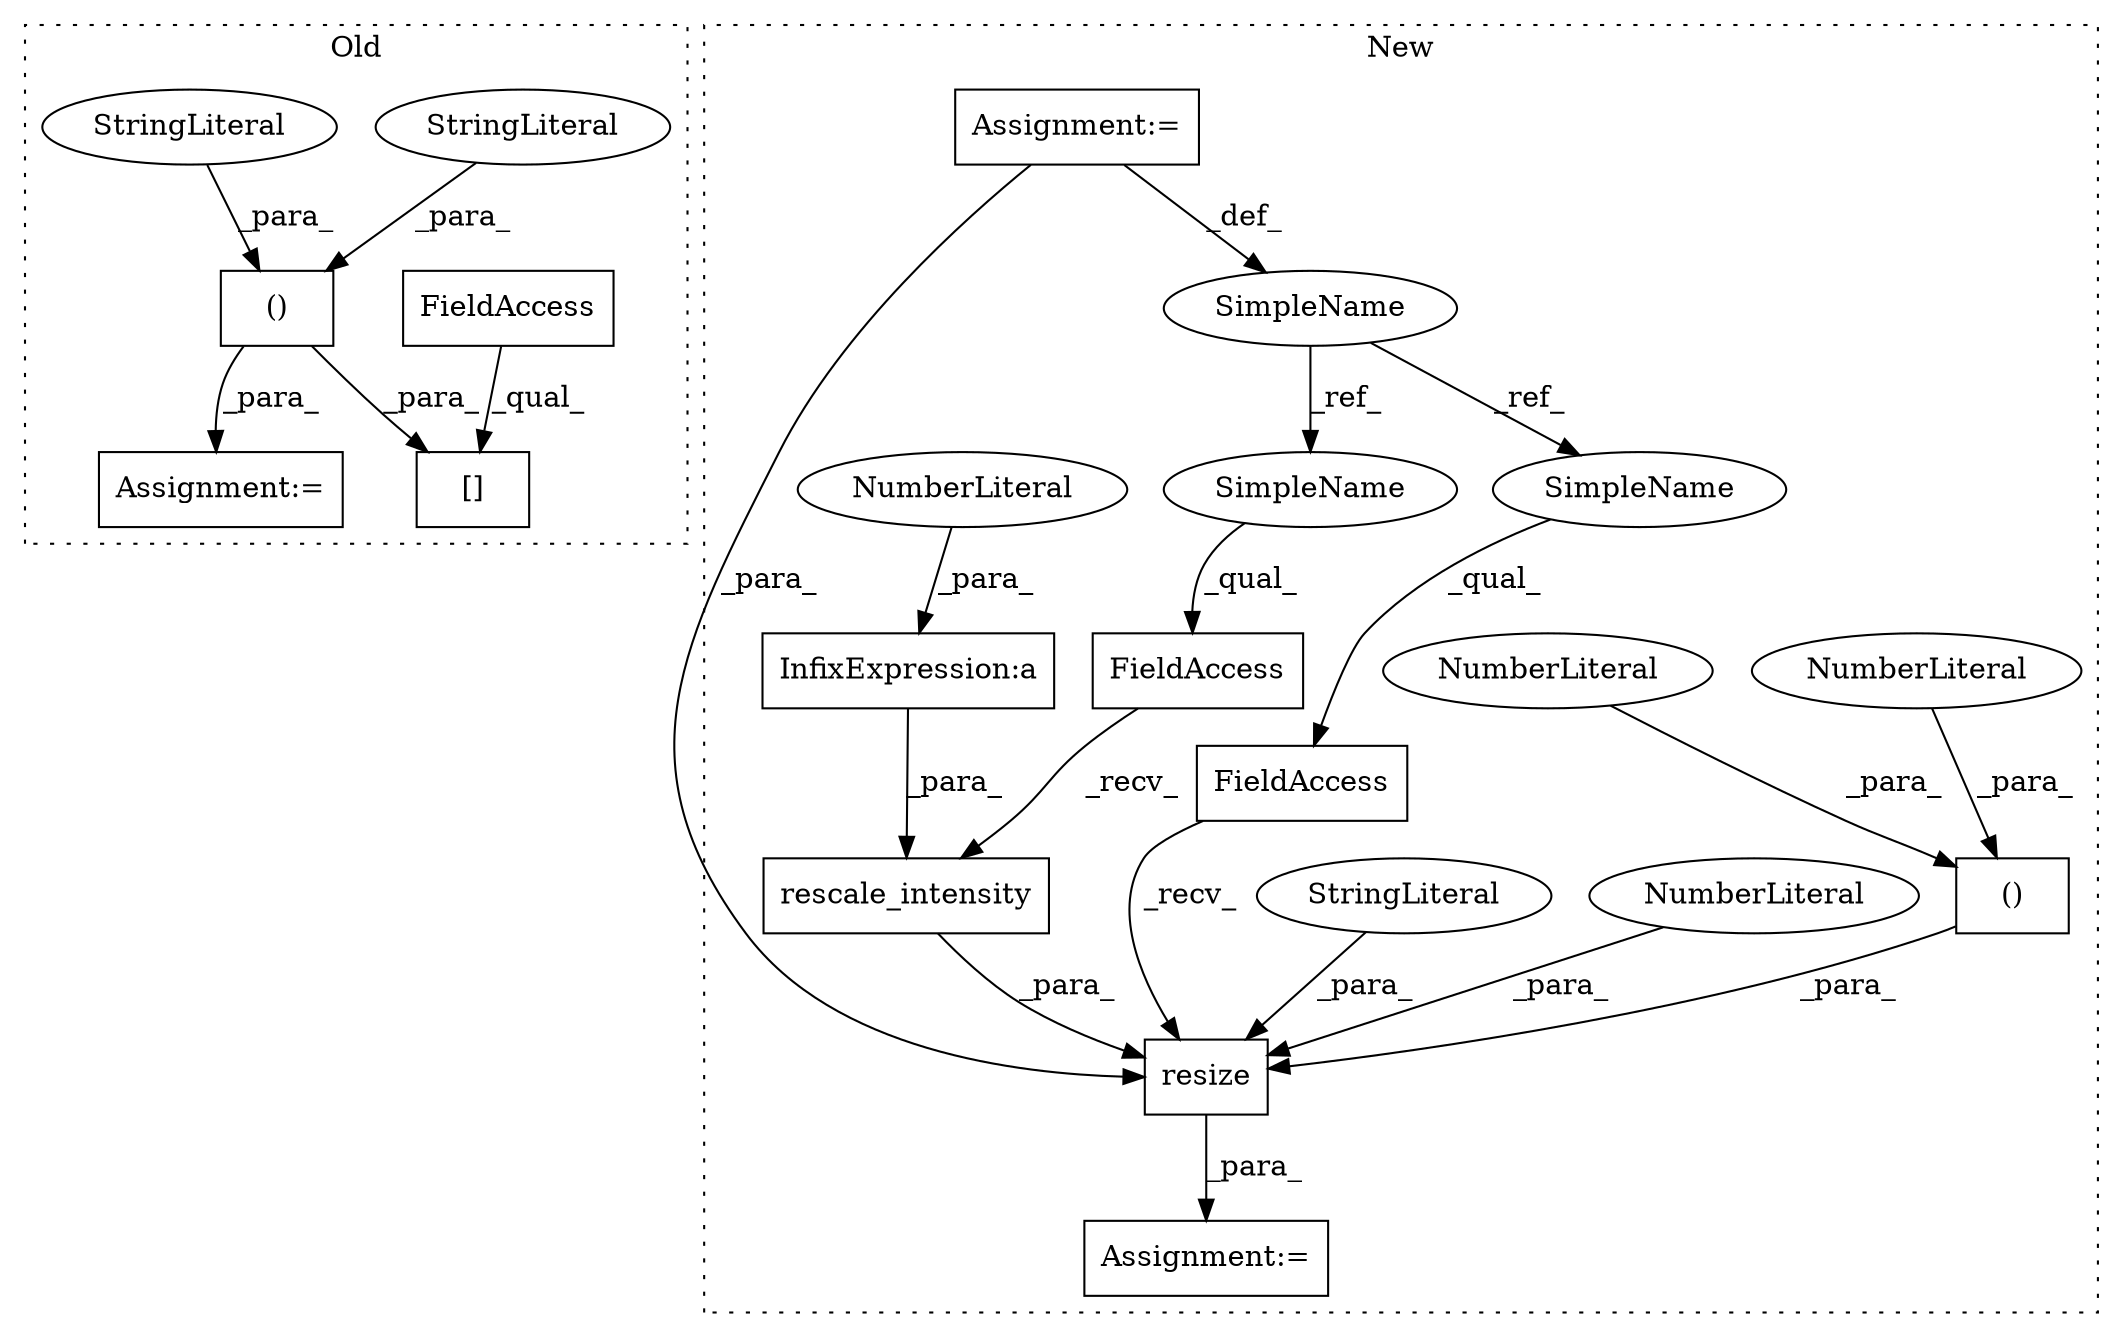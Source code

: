 digraph G {
subgraph cluster0 {
1 [label="[]" a="2" s="17645,17713" l="17,2" shape="box"];
3 [label="()" a="106" s="17662" l="51" shape="box"];
4 [label="StringLiteral" a="45" s="17694" l="19" shape="ellipse"];
6 [label="FieldAccess" a="22" s="17645" l="11" shape="box"];
15 [label="StringLiteral" a="45" s="17662" l="19" shape="ellipse"];
18 [label="Assignment:=" a="7" s="17643" l="2" shape="box"];
label = "Old";
style="dotted";
}
subgraph cluster1 {
2 [label="rescale_intensity" a="32" s="17279,17310" l="18,1" shape="box"];
5 [label="FieldAccess" a="22" s="17262" l="16" shape="box"];
7 [label="resize" a="32" s="17344,17394" l="7,1" shape="box"];
8 [label="()" a="106" s="17362" l="17" shape="box"];
9 [label="NumberLiteral" a="34" s="17362" l="2" shape="ellipse"];
10 [label="NumberLiteral" a="34" s="17377" l="2" shape="ellipse"];
11 [label="NumberLiteral" a="34" s="17381" l="1" shape="ellipse"];
12 [label="FieldAccess" a="22" s="17326" l="17" shape="box"];
13 [label="Assignment:=" a="7" s="17325" l="1" shape="box"];
14 [label="StringLiteral" a="45" s="17383" l="11" shape="ellipse"];
16 [label="SimpleName" a="42" s="17131" l="7" shape="ellipse"];
17 [label="Assignment:=" a="7" s="17131" l="7" shape="box"];
19 [label="InfixExpression:a" a="27" s="17301" l="3" shape="box"];
20 [label="NumberLiteral" a="34" s="17298" l="3" shape="ellipse"];
21 [label="SimpleName" a="42" s="17326" l="7" shape="ellipse"];
22 [label="SimpleName" a="42" s="17262" l="7" shape="ellipse"];
label = "New";
style="dotted";
}
2 -> 7 [label="_para_"];
3 -> 1 [label="_para_"];
3 -> 18 [label="_para_"];
4 -> 3 [label="_para_"];
5 -> 2 [label="_recv_"];
6 -> 1 [label="_qual_"];
7 -> 13 [label="_para_"];
8 -> 7 [label="_para_"];
9 -> 8 [label="_para_"];
10 -> 8 [label="_para_"];
11 -> 7 [label="_para_"];
12 -> 7 [label="_recv_"];
14 -> 7 [label="_para_"];
15 -> 3 [label="_para_"];
16 -> 21 [label="_ref_"];
16 -> 22 [label="_ref_"];
17 -> 7 [label="_para_"];
17 -> 16 [label="_def_"];
19 -> 2 [label="_para_"];
20 -> 19 [label="_para_"];
21 -> 12 [label="_qual_"];
22 -> 5 [label="_qual_"];
}